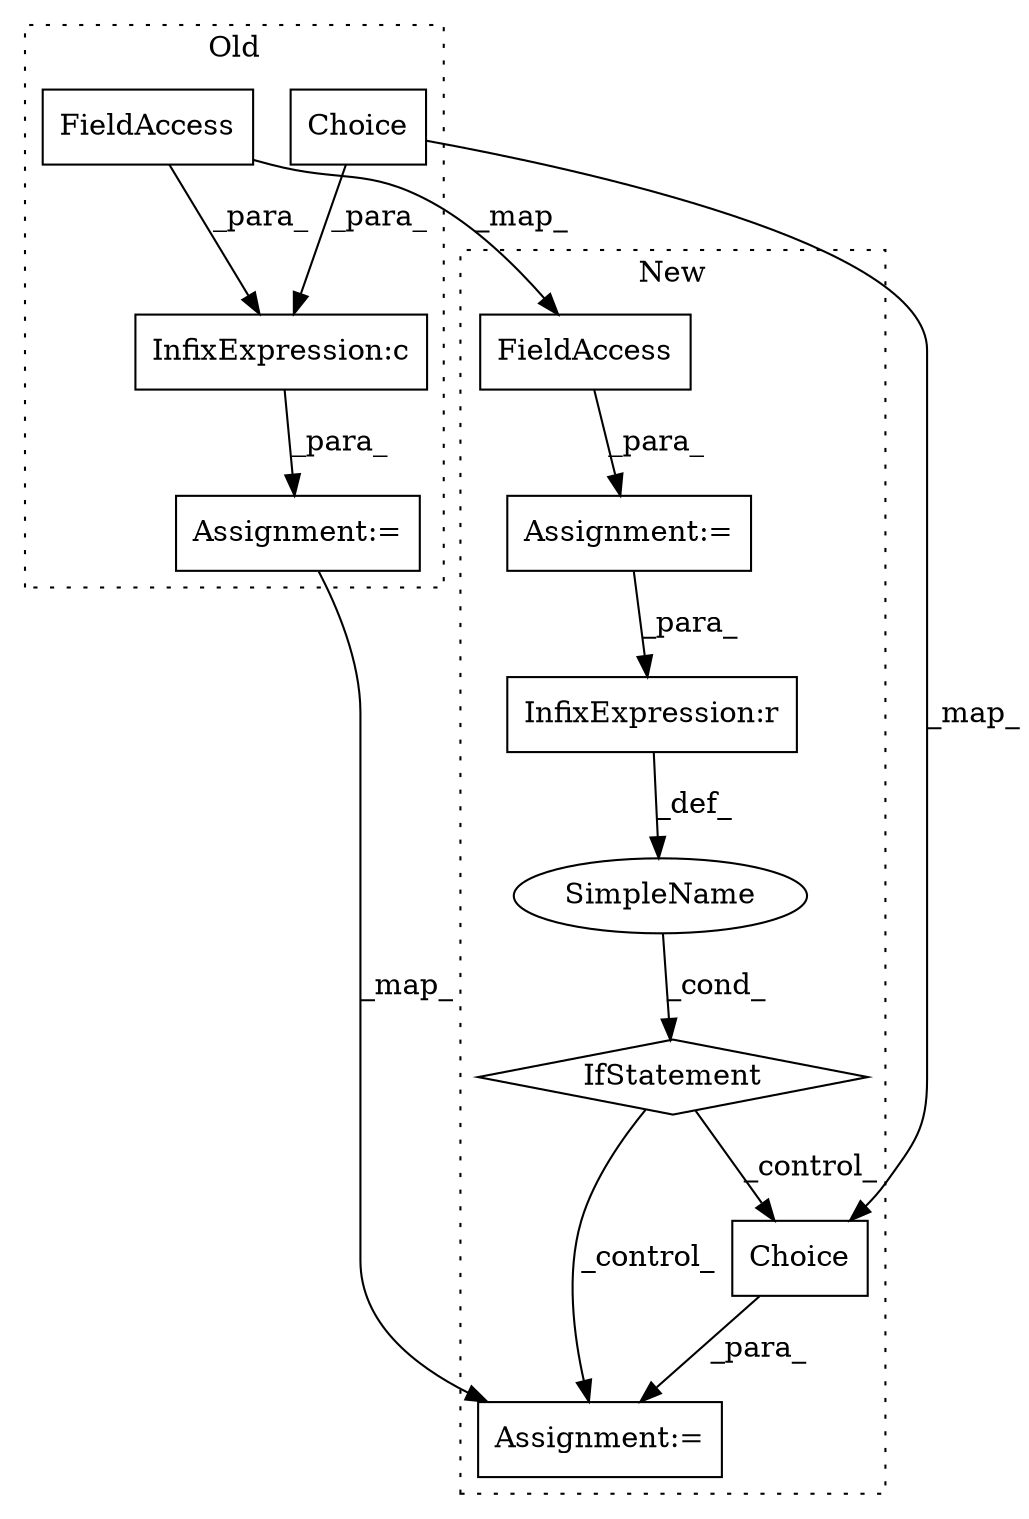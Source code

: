 digraph G {
subgraph cluster0 {
1 [label="Choice" a="32" s="1116,1161" l="7,1" shape="box"];
3 [label="Assignment:=" a="7" s="1093" l="1" shape="box"];
6 [label="InfixExpression:c" a="27" s="1109" l="4" shape="box"];
10 [label="FieldAccess" a="22" s="1095" l="14" shape="box"];
label = "Old";
style="dotted";
}
subgraph cluster1 {
2 [label="Choice" a="32" s="1150,1195" l="7,1" shape="box"];
4 [label="Assignment:=" a="7" s="1146" l="1" shape="box"];
5 [label="InfixExpression:r" a="27" s="1119" l="4" shape="box"];
7 [label="IfStatement" a="25" s="1106,1127" l="4,2" shape="diamond"];
8 [label="SimpleName" a="42" s="" l="" shape="ellipse"];
9 [label="Assignment:=" a="7" s="1085" l="1" shape="box"];
11 [label="FieldAccess" a="22" s="1086" l="14" shape="box"];
label = "New";
style="dotted";
}
1 -> 2 [label="_map_"];
1 -> 6 [label="_para_"];
2 -> 4 [label="_para_"];
3 -> 4 [label="_map_"];
5 -> 8 [label="_def_"];
6 -> 3 [label="_para_"];
7 -> 2 [label="_control_"];
7 -> 4 [label="_control_"];
8 -> 7 [label="_cond_"];
9 -> 5 [label="_para_"];
10 -> 11 [label="_map_"];
10 -> 6 [label="_para_"];
11 -> 9 [label="_para_"];
}